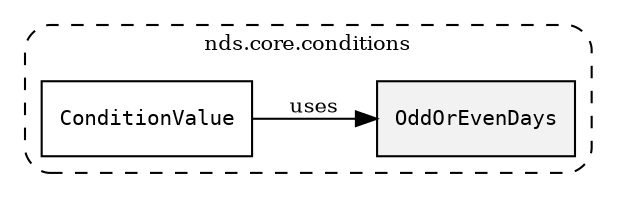 /**
 * This dot file creates symbol collaboration diagram for OddOrEvenDays.
 */
digraph ZSERIO
{
    node [shape=box, fontsize=10];
    rankdir="LR";
    fontsize=10;
    tooltip="OddOrEvenDays collaboration diagram";

    subgraph "cluster_nds.core.conditions"
    {
        style="dashed, rounded";
        label="nds.core.conditions";
        tooltip="Package nds.core.conditions";
        href="../../../content/packages/nds.core.conditions.html#Package-nds-core-conditions";
        target="_parent";

        "OddOrEvenDays" [style="filled", fillcolor="#0000000D", target="_parent", label=<<font face="monospace"><table align="center" border="0" cellspacing="0" cellpadding="0"><tr><td href="../../../content/packages/nds.core.conditions.html#Subtype-OddOrEvenDays" title="Subtype defined in nds.core.conditions">OddOrEvenDays</td></tr></table></font>>];
        "ConditionValue" [target="_parent", label=<<font face="monospace"><table align="center" border="0" cellspacing="0" cellpadding="0"><tr><td href="../../../content/packages/nds.core.conditions.html#Choice-ConditionValue" title="Choice defined in nds.core.conditions">ConditionValue</td></tr></table></font>>];
    }

    "ConditionValue" -> "OddOrEvenDays" [label="uses", fontsize=10];
}
